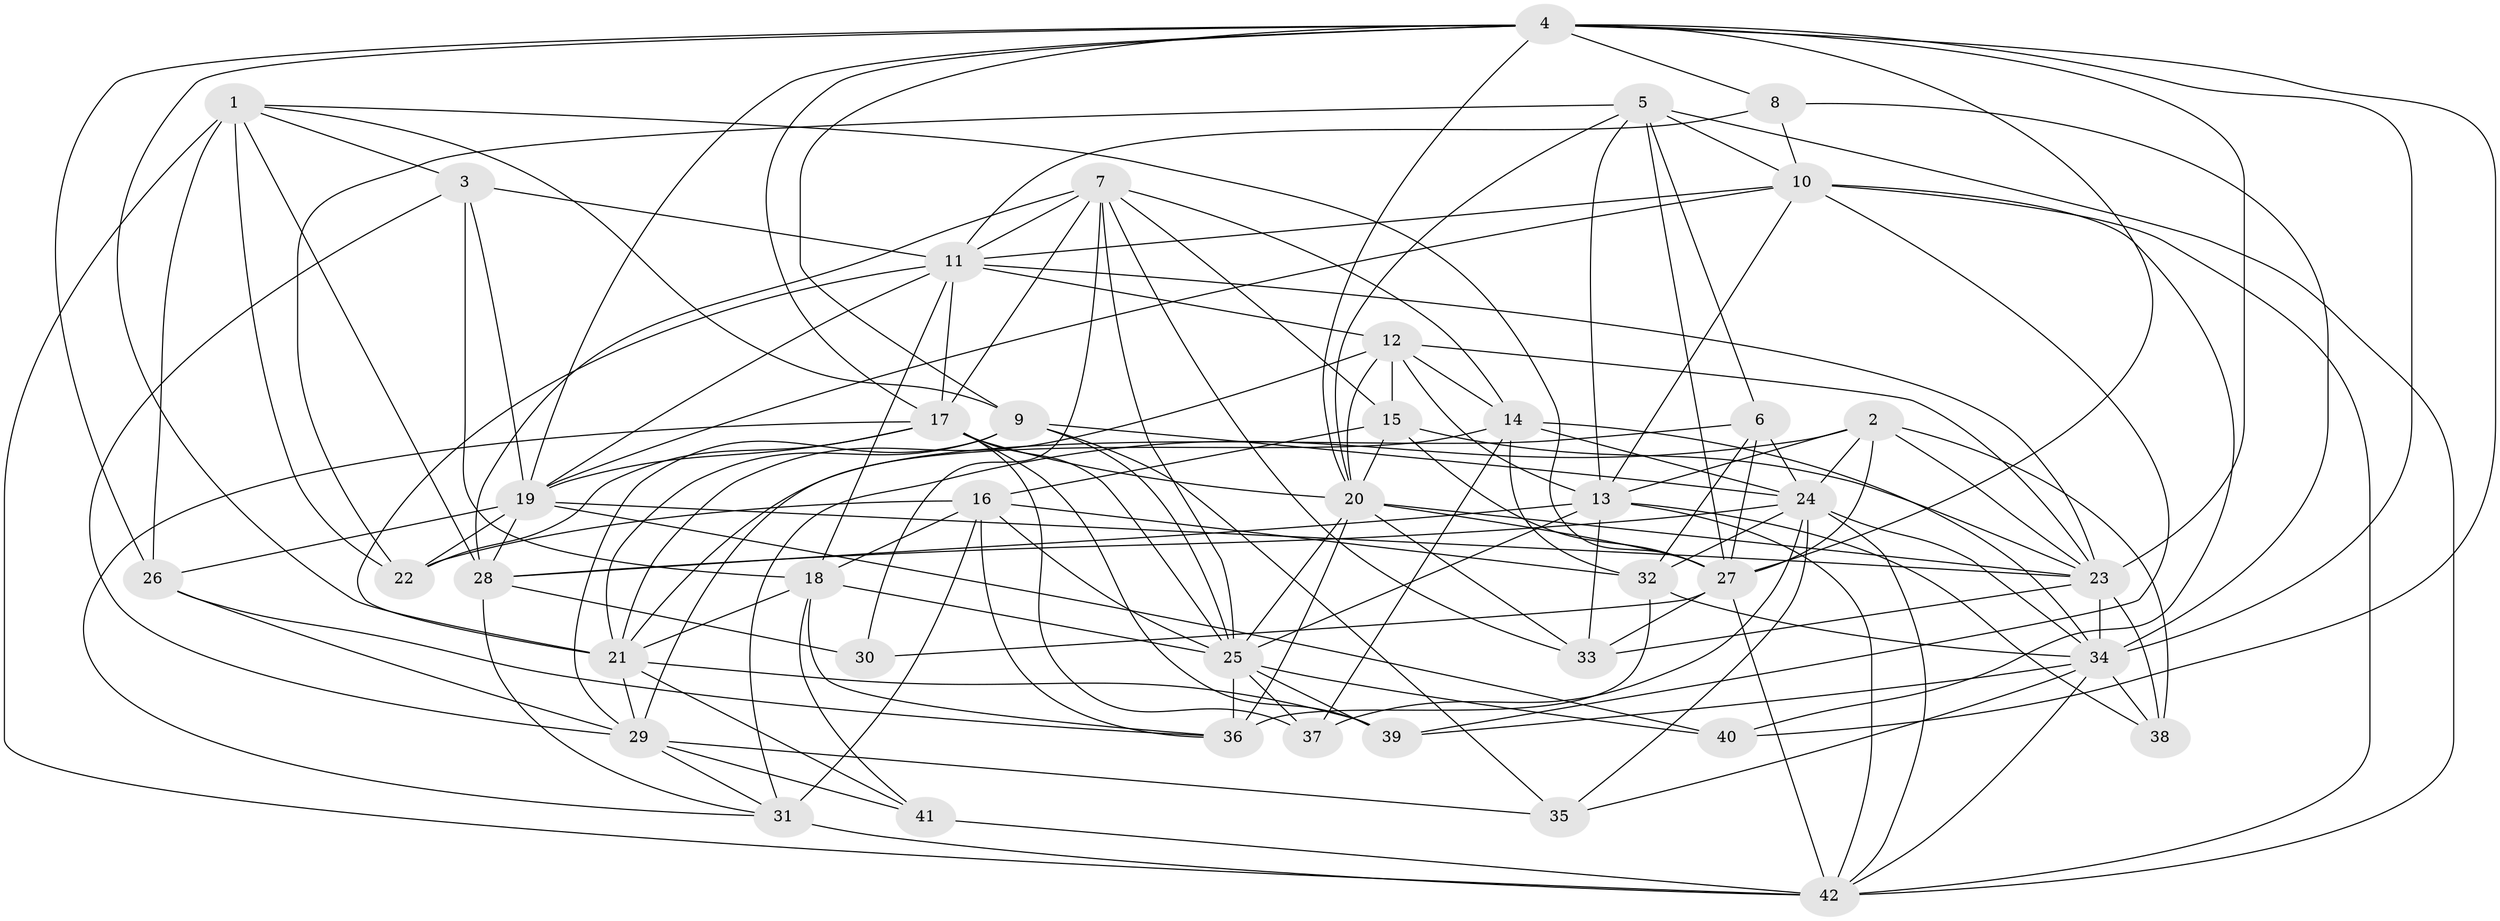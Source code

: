 // original degree distribution, {4: 1.0}
// Generated by graph-tools (version 1.1) at 2025/53/03/04/25 22:53:46]
// undirected, 42 vertices, 148 edges
graph export_dot {
  node [color=gray90,style=filled];
  1;
  2;
  3;
  4;
  5;
  6;
  7;
  8;
  9;
  10;
  11;
  12;
  13;
  14;
  15;
  16;
  17;
  18;
  19;
  20;
  21;
  22;
  23;
  24;
  25;
  26;
  27;
  28;
  29;
  30;
  31;
  32;
  33;
  34;
  35;
  36;
  37;
  38;
  39;
  40;
  41;
  42;
  1 -- 3 [weight=1.0];
  1 -- 9 [weight=1.0];
  1 -- 22 [weight=1.0];
  1 -- 26 [weight=2.0];
  1 -- 27 [weight=1.0];
  1 -- 28 [weight=1.0];
  1 -- 42 [weight=1.0];
  2 -- 13 [weight=1.0];
  2 -- 23 [weight=1.0];
  2 -- 24 [weight=1.0];
  2 -- 27 [weight=1.0];
  2 -- 31 [weight=1.0];
  2 -- 38 [weight=1.0];
  3 -- 11 [weight=1.0];
  3 -- 18 [weight=3.0];
  3 -- 19 [weight=2.0];
  3 -- 29 [weight=1.0];
  4 -- 8 [weight=1.0];
  4 -- 9 [weight=1.0];
  4 -- 17 [weight=1.0];
  4 -- 19 [weight=1.0];
  4 -- 20 [weight=1.0];
  4 -- 21 [weight=1.0];
  4 -- 23 [weight=2.0];
  4 -- 26 [weight=1.0];
  4 -- 27 [weight=1.0];
  4 -- 34 [weight=1.0];
  4 -- 40 [weight=1.0];
  5 -- 6 [weight=2.0];
  5 -- 10 [weight=1.0];
  5 -- 13 [weight=1.0];
  5 -- 20 [weight=1.0];
  5 -- 22 [weight=1.0];
  5 -- 27 [weight=1.0];
  5 -- 42 [weight=1.0];
  6 -- 21 [weight=1.0];
  6 -- 24 [weight=1.0];
  6 -- 27 [weight=1.0];
  6 -- 32 [weight=1.0];
  7 -- 11 [weight=1.0];
  7 -- 14 [weight=1.0];
  7 -- 15 [weight=1.0];
  7 -- 17 [weight=1.0];
  7 -- 25 [weight=1.0];
  7 -- 28 [weight=2.0];
  7 -- 30 [weight=1.0];
  7 -- 33 [weight=2.0];
  8 -- 10 [weight=1.0];
  8 -- 11 [weight=1.0];
  8 -- 34 [weight=1.0];
  9 -- 21 [weight=1.0];
  9 -- 24 [weight=1.0];
  9 -- 25 [weight=1.0];
  9 -- 29 [weight=2.0];
  9 -- 35 [weight=1.0];
  10 -- 11 [weight=1.0];
  10 -- 13 [weight=2.0];
  10 -- 19 [weight=1.0];
  10 -- 39 [weight=2.0];
  10 -- 40 [weight=1.0];
  10 -- 42 [weight=1.0];
  11 -- 12 [weight=1.0];
  11 -- 17 [weight=1.0];
  11 -- 18 [weight=1.0];
  11 -- 19 [weight=1.0];
  11 -- 21 [weight=1.0];
  11 -- 23 [weight=1.0];
  12 -- 13 [weight=1.0];
  12 -- 14 [weight=1.0];
  12 -- 15 [weight=1.0];
  12 -- 20 [weight=1.0];
  12 -- 21 [weight=1.0];
  12 -- 23 [weight=2.0];
  13 -- 25 [weight=1.0];
  13 -- 28 [weight=1.0];
  13 -- 33 [weight=3.0];
  13 -- 38 [weight=1.0];
  13 -- 42 [weight=1.0];
  14 -- 24 [weight=2.0];
  14 -- 29 [weight=1.0];
  14 -- 32 [weight=1.0];
  14 -- 34 [weight=1.0];
  14 -- 37 [weight=1.0];
  15 -- 16 [weight=1.0];
  15 -- 20 [weight=1.0];
  15 -- 23 [weight=1.0];
  15 -- 27 [weight=1.0];
  16 -- 18 [weight=1.0];
  16 -- 22 [weight=2.0];
  16 -- 25 [weight=1.0];
  16 -- 31 [weight=3.0];
  16 -- 32 [weight=1.0];
  16 -- 36 [weight=1.0];
  17 -- 19 [weight=2.0];
  17 -- 20 [weight=2.0];
  17 -- 22 [weight=1.0];
  17 -- 25 [weight=1.0];
  17 -- 31 [weight=1.0];
  17 -- 37 [weight=1.0];
  17 -- 39 [weight=1.0];
  18 -- 21 [weight=2.0];
  18 -- 25 [weight=1.0];
  18 -- 36 [weight=1.0];
  18 -- 41 [weight=1.0];
  19 -- 22 [weight=1.0];
  19 -- 23 [weight=1.0];
  19 -- 26 [weight=1.0];
  19 -- 28 [weight=1.0];
  19 -- 40 [weight=1.0];
  20 -- 23 [weight=1.0];
  20 -- 25 [weight=1.0];
  20 -- 27 [weight=1.0];
  20 -- 33 [weight=1.0];
  20 -- 36 [weight=2.0];
  21 -- 29 [weight=1.0];
  21 -- 39 [weight=1.0];
  21 -- 41 [weight=1.0];
  23 -- 33 [weight=1.0];
  23 -- 34 [weight=1.0];
  23 -- 38 [weight=1.0];
  24 -- 28 [weight=1.0];
  24 -- 32 [weight=1.0];
  24 -- 34 [weight=1.0];
  24 -- 35 [weight=2.0];
  24 -- 37 [weight=1.0];
  24 -- 42 [weight=1.0];
  25 -- 36 [weight=2.0];
  25 -- 37 [weight=1.0];
  25 -- 39 [weight=1.0];
  25 -- 40 [weight=1.0];
  26 -- 29 [weight=1.0];
  26 -- 36 [weight=1.0];
  27 -- 30 [weight=2.0];
  27 -- 33 [weight=1.0];
  27 -- 42 [weight=2.0];
  28 -- 30 [weight=1.0];
  28 -- 31 [weight=1.0];
  29 -- 31 [weight=1.0];
  29 -- 35 [weight=2.0];
  29 -- 41 [weight=1.0];
  31 -- 42 [weight=1.0];
  32 -- 34 [weight=1.0];
  32 -- 36 [weight=1.0];
  34 -- 35 [weight=1.0];
  34 -- 38 [weight=1.0];
  34 -- 39 [weight=3.0];
  34 -- 42 [weight=1.0];
  41 -- 42 [weight=1.0];
}
